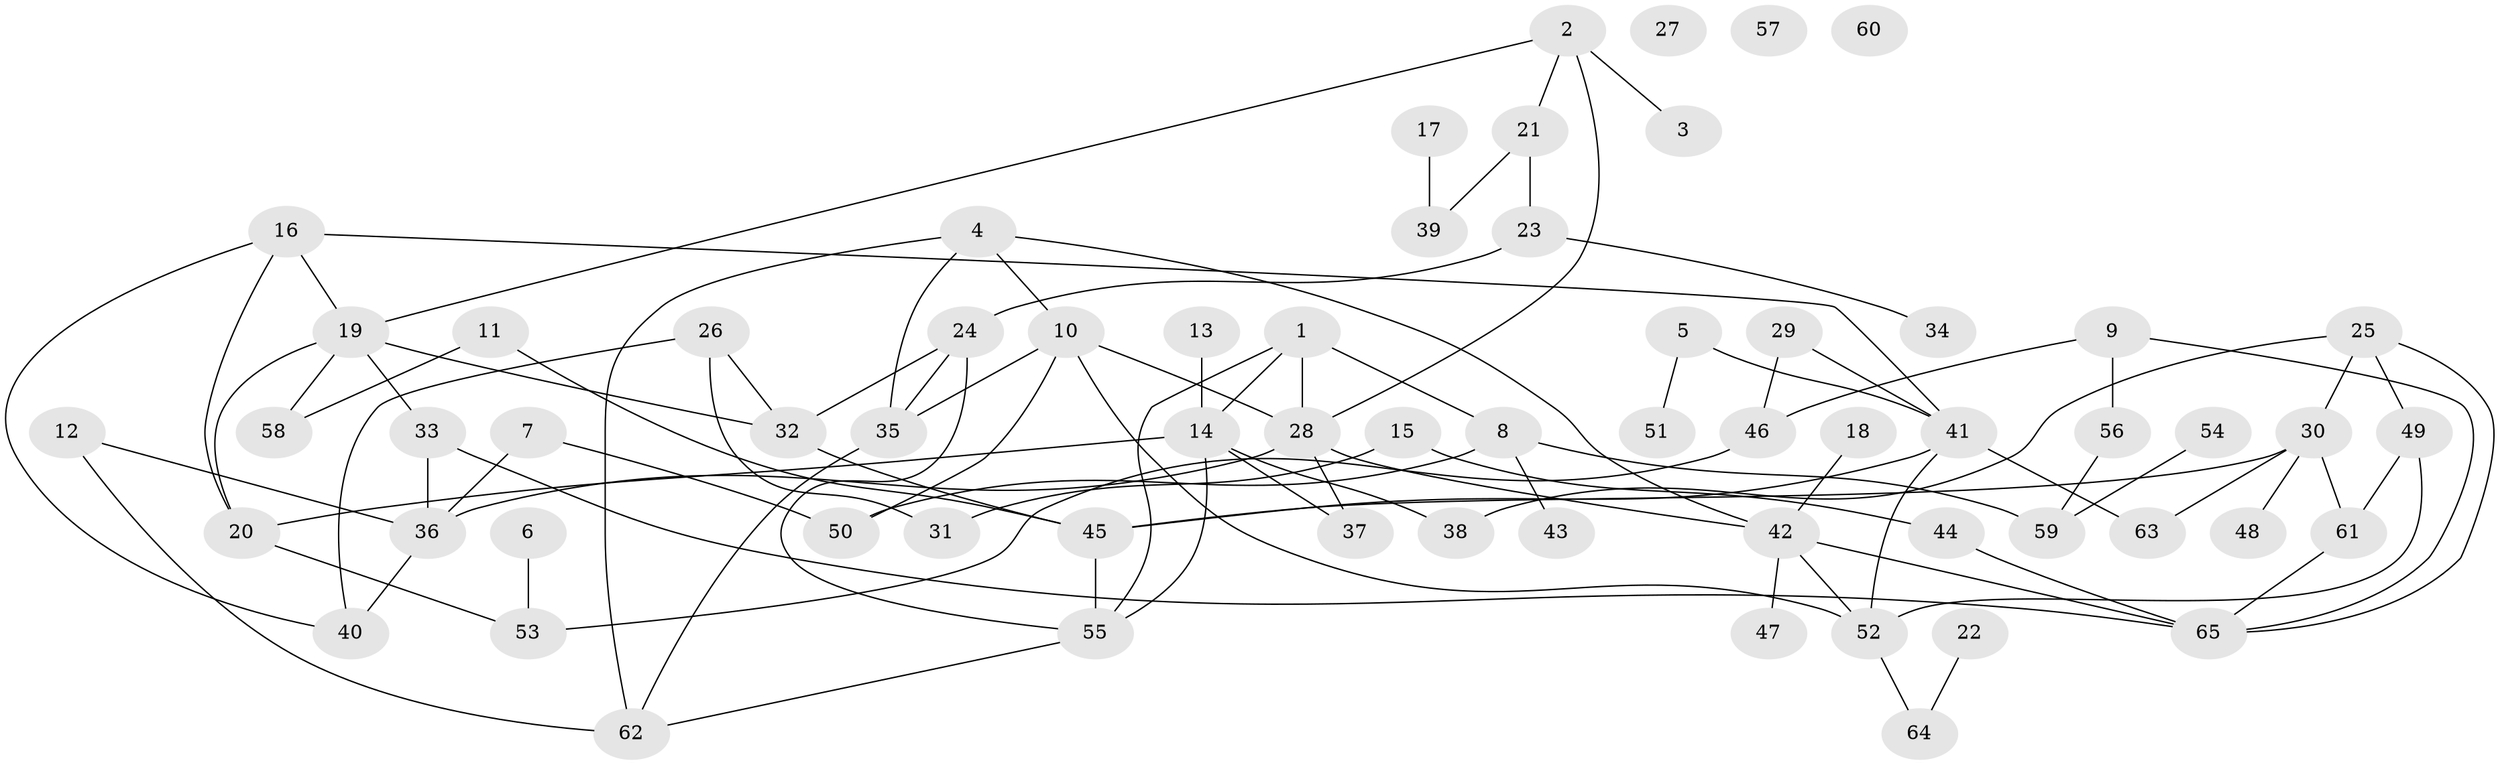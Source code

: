 // coarse degree distribution, {6: 0.09523809523809523, 3: 0.16666666666666666, 4: 0.047619047619047616, 1: 0.19047619047619047, 2: 0.23809523809523808, 7: 0.023809523809523808, 8: 0.07142857142857142, 5: 0.07142857142857142, 0: 0.07142857142857142, 9: 0.023809523809523808}
// Generated by graph-tools (version 1.1) at 2025/23/03/03/25 07:23:28]
// undirected, 65 vertices, 94 edges
graph export_dot {
graph [start="1"]
  node [color=gray90,style=filled];
  1;
  2;
  3;
  4;
  5;
  6;
  7;
  8;
  9;
  10;
  11;
  12;
  13;
  14;
  15;
  16;
  17;
  18;
  19;
  20;
  21;
  22;
  23;
  24;
  25;
  26;
  27;
  28;
  29;
  30;
  31;
  32;
  33;
  34;
  35;
  36;
  37;
  38;
  39;
  40;
  41;
  42;
  43;
  44;
  45;
  46;
  47;
  48;
  49;
  50;
  51;
  52;
  53;
  54;
  55;
  56;
  57;
  58;
  59;
  60;
  61;
  62;
  63;
  64;
  65;
  1 -- 8;
  1 -- 14;
  1 -- 28;
  1 -- 55;
  2 -- 3;
  2 -- 19;
  2 -- 21;
  2 -- 28;
  4 -- 10;
  4 -- 35;
  4 -- 42;
  4 -- 62;
  5 -- 41;
  5 -- 51;
  6 -- 53;
  7 -- 36;
  7 -- 50;
  8 -- 43;
  8 -- 50;
  8 -- 59;
  9 -- 46;
  9 -- 56;
  9 -- 65;
  10 -- 28;
  10 -- 35;
  10 -- 50;
  10 -- 52;
  11 -- 45;
  11 -- 58;
  12 -- 36;
  12 -- 62;
  13 -- 14;
  14 -- 20;
  14 -- 37;
  14 -- 38;
  14 -- 55;
  15 -- 31;
  15 -- 44;
  16 -- 19;
  16 -- 20;
  16 -- 40;
  16 -- 41;
  17 -- 39;
  18 -- 42;
  19 -- 20;
  19 -- 32;
  19 -- 33;
  19 -- 58;
  20 -- 53;
  21 -- 23;
  21 -- 39;
  22 -- 64;
  23 -- 24;
  23 -- 34;
  24 -- 32;
  24 -- 35;
  24 -- 55;
  25 -- 30;
  25 -- 38;
  25 -- 49;
  25 -- 65;
  26 -- 31;
  26 -- 32;
  26 -- 40;
  28 -- 36;
  28 -- 37;
  28 -- 42;
  29 -- 41;
  29 -- 46;
  30 -- 45;
  30 -- 48;
  30 -- 61;
  30 -- 63;
  32 -- 45;
  33 -- 36;
  33 -- 65;
  35 -- 62;
  36 -- 40;
  41 -- 45;
  41 -- 52;
  41 -- 63;
  42 -- 47;
  42 -- 52;
  42 -- 65;
  44 -- 65;
  45 -- 55;
  46 -- 53;
  49 -- 52;
  49 -- 61;
  52 -- 64;
  54 -- 59;
  55 -- 62;
  56 -- 59;
  61 -- 65;
}
